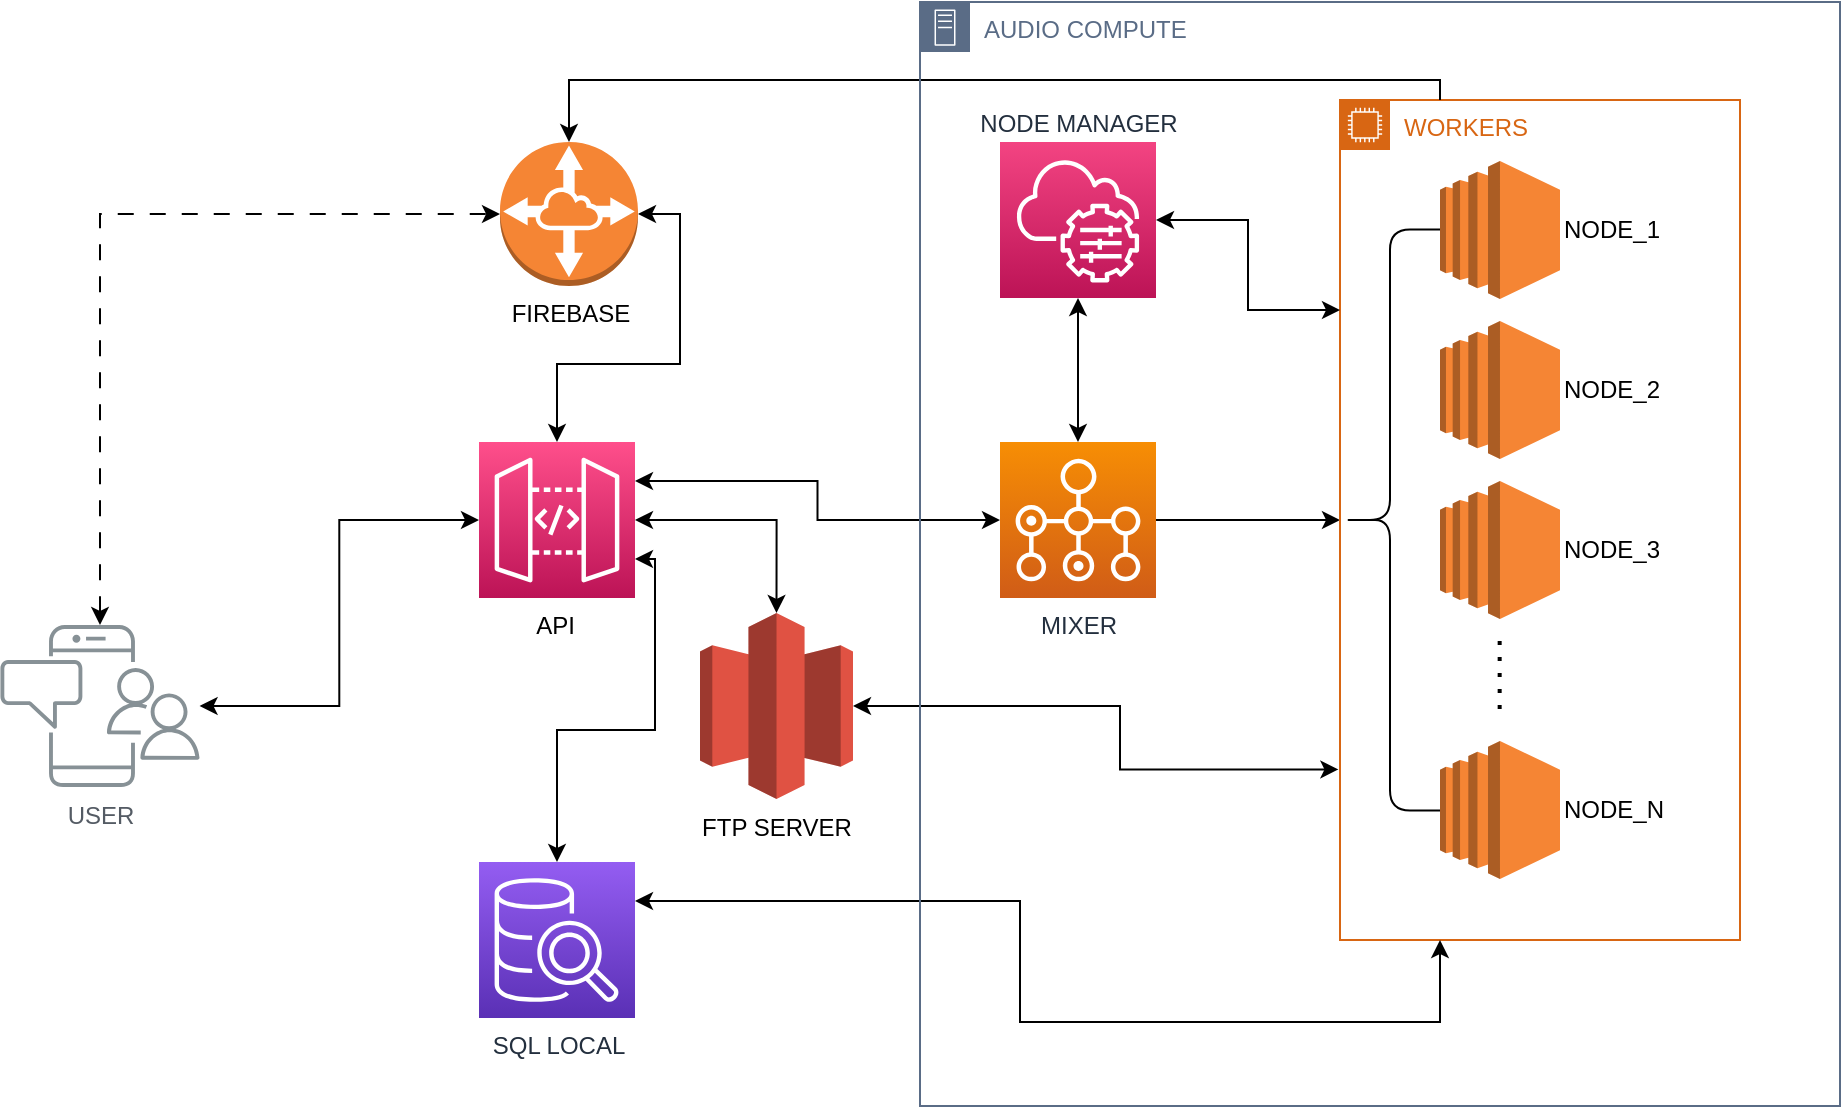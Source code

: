<mxfile version="21.6.5" type="github">
  <diagram id="Ht1M8jgEwFfnCIfOTk4-" name="Page-1">
    <mxGraphModel dx="1195" dy="657" grid="1" gridSize="10" guides="1" tooltips="1" connect="1" arrows="1" fold="1" page="1" pageScale="1" pageWidth="1169" pageHeight="827" math="0" shadow="0">
      <root>
        <mxCell id="0" />
        <mxCell id="1" parent="0" />
        <mxCell id="yVkXxg63BZ7VD3meYh8e-27" value="MIXER&lt;br&gt;" style="sketch=0;points=[[0,0,0],[0.25,0,0],[0.5,0,0],[0.75,0,0],[1,0,0],[0,1,0],[0.25,1,0],[0.5,1,0],[0.75,1,0],[1,1,0],[0,0.25,0],[0,0.5,0],[0,0.75,0],[1,0.25,0],[1,0.5,0],[1,0.75,0]];outlineConnect=0;fontColor=#232F3E;gradientColor=#F78E04;gradientDirection=north;fillColor=#D05C17;strokeColor=#ffffff;dashed=0;verticalLabelPosition=bottom;verticalAlign=top;align=center;html=1;fontSize=12;fontStyle=0;aspect=fixed;shape=mxgraph.aws4.resourceIcon;resIcon=mxgraph.aws4.batch;movable=1;resizable=1;rotatable=1;deletable=1;editable=1;locked=0;connectable=1;" vertex="1" parent="1">
          <mxGeometry x="610" y="250" width="78" height="78" as="geometry" />
        </mxCell>
        <mxCell id="UEzPUAAOIrF-is8g5C7q-110" value="USER" style="outlineConnect=0;gradientColor=none;fontColor=#545B64;strokeColor=none;fillColor=#879196;dashed=0;verticalLabelPosition=bottom;verticalAlign=top;align=center;html=1;fontSize=12;fontStyle=0;aspect=fixed;shape=mxgraph.aws4.illustration_notification;pointerEvents=1;labelBackgroundColor=#ffffff;" parent="1" vertex="1">
          <mxGeometry x="110" y="341.5" width="100" height="81" as="geometry" />
        </mxCell>
        <object label="API&amp;nbsp;" Text="qwerqwerqwrq" id="yVkXxg63BZ7VD3meYh8e-3">
          <mxCell style="sketch=0;points=[[0,0,0],[0.25,0,0],[0.5,0,0],[0.75,0,0],[1,0,0],[0,1,0],[0.25,1,0],[0.5,1,0],[0.75,1,0],[1,1,0],[0,0.25,0],[0,0.5,0],[0,0.75,0],[1,0.25,0],[1,0.5,0],[1,0.75,0]];outlineConnect=0;gradientColor=#FF4F8B;gradientDirection=north;fillColor=#BC1356;strokeColor=#ffffff;dashed=0;verticalLabelPosition=bottom;verticalAlign=top;align=center;aspect=fixed;shape=mxgraph.aws4.resourceIcon;resIcon=mxgraph.aws4.api_gateway;horizontal=1;html=1;" vertex="1" parent="1">
            <mxGeometry x="349.5" y="250" width="78" height="78" as="geometry" />
          </mxCell>
        </object>
        <mxCell id="yVkXxg63BZ7VD3meYh8e-8" value="" style="endArrow=classic;html=1;rounded=0;entryX=0;entryY=0.5;entryDx=0;entryDy=0;entryPerimeter=0;edgeStyle=orthogonalEdgeStyle;startArrow=classic;startFill=1;" edge="1" parent="1" source="UEzPUAAOIrF-is8g5C7q-110" target="yVkXxg63BZ7VD3meYh8e-3">
          <mxGeometry width="50" height="50" relative="1" as="geometry">
            <mxPoint x="509.5" y="320" as="sourcePoint" />
            <mxPoint x="559.5" y="270" as="targetPoint" />
          </mxGeometry>
        </mxCell>
        <mxCell id="yVkXxg63BZ7VD3meYh8e-17" value="SQL LOCAL" style="sketch=0;points=[[0,0,0],[0.25,0,0],[0.5,0,0],[0.75,0,0],[1,0,0],[0,1,0],[0.25,1,0],[0.5,1,0],[0.75,1,0],[1,1,0],[0,0.25,0],[0,0.5,0],[0,0.75,0],[1,0.25,0],[1,0.5,0],[1,0.75,0]];outlineConnect=0;fontColor=#232F3E;gradientColor=#945DF2;gradientDirection=north;fillColor=#5A30B5;strokeColor=#ffffff;dashed=0;verticalLabelPosition=bottom;verticalAlign=top;align=center;html=1;fontSize=12;fontStyle=0;aspect=fixed;shape=mxgraph.aws4.resourceIcon;resIcon=mxgraph.aws4.sql_workbench;" vertex="1" parent="1">
          <mxGeometry x="349.5" y="460" width="78" height="78" as="geometry" />
        </mxCell>
        <mxCell id="yVkXxg63BZ7VD3meYh8e-20" value="" style="endArrow=classic;html=1;rounded=0;entryX=0.5;entryY=0;entryDx=0;entryDy=0;entryPerimeter=0;exitX=1;exitY=0.75;exitDx=0;exitDy=0;exitPerimeter=0;edgeStyle=orthogonalEdgeStyle;startArrow=classic;startFill=1;" edge="1" parent="1" source="yVkXxg63BZ7VD3meYh8e-3" target="yVkXxg63BZ7VD3meYh8e-17">
          <mxGeometry width="50" height="50" relative="1" as="geometry">
            <mxPoint x="559.5" y="270" as="sourcePoint" />
            <mxPoint x="509.5" y="320" as="targetPoint" />
          </mxGeometry>
        </mxCell>
        <mxCell id="yVkXxg63BZ7VD3meYh8e-23" value="" style="edgeStyle=orthogonalEdgeStyle;orthogonalLoop=2;jettySize=auto;html=1;rounded=0;exitX=1;exitY=0.5;exitDx=0;exitDy=0;exitPerimeter=0;startArrow=classic;startFill=1;entryX=0.5;entryY=0;entryDx=0;entryDy=0;entryPerimeter=0;" edge="1" parent="1" source="yVkXxg63BZ7VD3meYh8e-3" target="yVkXxg63BZ7VD3meYh8e-47">
          <mxGeometry width="80" relative="1" as="geometry">
            <mxPoint x="529.5" y="300" as="sourcePoint" />
            <mxPoint x="488" y="420.021" as="targetPoint" />
          </mxGeometry>
        </mxCell>
        <mxCell id="yVkXxg63BZ7VD3meYh8e-24" value="FIREBASE&lt;br&gt;" style="outlineConnect=0;dashed=0;verticalLabelPosition=bottom;verticalAlign=top;align=center;html=1;shape=mxgraph.aws3.vpc_peering;fillColor=#F58534;gradientColor=none;" vertex="1" parent="1">
          <mxGeometry x="360" y="100" width="69" height="72" as="geometry" />
        </mxCell>
        <mxCell id="yVkXxg63BZ7VD3meYh8e-25" value="" style="endArrow=classic;startArrow=classic;html=1;rounded=0;entryX=1;entryY=0.5;entryDx=0;entryDy=0;entryPerimeter=0;exitX=0.5;exitY=0;exitDx=0;exitDy=0;exitPerimeter=0;edgeStyle=orthogonalEdgeStyle;" edge="1" parent="1" source="yVkXxg63BZ7VD3meYh8e-3" target="yVkXxg63BZ7VD3meYh8e-24">
          <mxGeometry width="50" height="50" relative="1" as="geometry">
            <mxPoint x="509.5" y="320" as="sourcePoint" />
            <mxPoint x="559.5" y="270" as="targetPoint" />
            <Array as="points">
              <mxPoint x="389" y="211" />
              <mxPoint x="450" y="211" />
              <mxPoint x="450" y="136" />
            </Array>
          </mxGeometry>
        </mxCell>
        <mxCell id="yVkXxg63BZ7VD3meYh8e-26" value="" style="endArrow=classic;startArrow=classic;html=1;rounded=0;edgeStyle=orthogonalEdgeStyle;entryX=0;entryY=0.5;entryDx=0;entryDy=0;entryPerimeter=0;dashed=1;dashPattern=8 8;" edge="1" parent="1" source="UEzPUAAOIrF-is8g5C7q-110" target="yVkXxg63BZ7VD3meYh8e-24">
          <mxGeometry width="50" height="50" relative="1" as="geometry">
            <mxPoint x="509.5" y="320" as="sourcePoint" />
            <mxPoint x="170" y="150" as="targetPoint" />
            <Array as="points">
              <mxPoint x="160" y="136" />
            </Array>
          </mxGeometry>
        </mxCell>
        <mxCell id="yVkXxg63BZ7VD3meYh8e-37" value="" style="edgeStyle=orthogonalEdgeStyle;rounded=0;orthogonalLoop=1;jettySize=auto;html=1;entryX=0;entryY=0.5;entryDx=0;entryDy=0;" edge="1" parent="1" source="yVkXxg63BZ7VD3meYh8e-27" target="yVkXxg63BZ7VD3meYh8e-29">
          <mxGeometry relative="1" as="geometry">
            <Array as="points">
              <mxPoint x="720" y="289" />
              <mxPoint x="720" y="289" />
            </Array>
          </mxGeometry>
        </mxCell>
        <mxCell id="yVkXxg63BZ7VD3meYh8e-28" value="" style="edgeStyle=orthogonalEdgeStyle;orthogonalLoop=1;jettySize=auto;html=1;rounded=0;exitX=1;exitY=0.25;exitDx=0;exitDy=0;exitPerimeter=0;entryX=0;entryY=0.5;entryDx=0;entryDy=0;entryPerimeter=0;startArrow=classic;startFill=1;" edge="1" parent="1" source="yVkXxg63BZ7VD3meYh8e-3" target="yVkXxg63BZ7VD3meYh8e-27">
          <mxGeometry width="80" relative="1" as="geometry">
            <mxPoint x="450" y="270" as="sourcePoint" />
            <mxPoint x="530" y="270" as="targetPoint" />
          </mxGeometry>
        </mxCell>
        <mxCell id="yVkXxg63BZ7VD3meYh8e-29" value="WORKERS&lt;br&gt;" style="points=[[0,0],[0.25,0],[0.5,0],[0.75,0],[1,0],[1,0.25],[1,0.5],[1,0.75],[1,1],[0.75,1],[0.5,1],[0.25,1],[0,1],[0,0.75],[0,0.5],[0,0.25]];outlineConnect=0;gradientColor=none;html=1;whiteSpace=wrap;fontSize=12;fontStyle=0;container=1;pointerEvents=0;collapsible=0;recursiveResize=0;shape=mxgraph.aws4.group;grIcon=mxgraph.aws4.group_ec2_instance_contents;strokeColor=#D86613;fillColor=none;verticalAlign=top;align=left;spacingLeft=30;fontColor=#D86613;dashed=0;" vertex="1" parent="1">
          <mxGeometry x="780" y="79" width="200" height="420" as="geometry" />
        </mxCell>
        <mxCell id="yVkXxg63BZ7VD3meYh8e-32" value="NODE_1" style="outlineConnect=0;dashed=0;verticalLabelPosition=middle;verticalAlign=middle;align=left;html=1;shape=mxgraph.aws3.ec2;fillColor=#F58534;gradientColor=none;horizontal=1;labelPosition=right;" vertex="1" parent="yVkXxg63BZ7VD3meYh8e-29">
          <mxGeometry x="50" y="30.5" width="60" height="69" as="geometry" />
        </mxCell>
        <mxCell id="yVkXxg63BZ7VD3meYh8e-33" value="NODE_2" style="outlineConnect=0;dashed=0;verticalLabelPosition=middle;verticalAlign=middle;align=left;html=1;shape=mxgraph.aws3.ec2;fillColor=#F58534;gradientColor=none;horizontal=1;labelPosition=right;" vertex="1" parent="yVkXxg63BZ7VD3meYh8e-29">
          <mxGeometry x="50" y="110.5" width="60" height="69" as="geometry" />
        </mxCell>
        <mxCell id="yVkXxg63BZ7VD3meYh8e-34" value="NODE_3" style="outlineConnect=0;dashed=0;verticalLabelPosition=middle;verticalAlign=middle;align=left;html=1;shape=mxgraph.aws3.ec2;fillColor=#F58534;gradientColor=none;horizontal=1;labelPosition=right;" vertex="1" parent="yVkXxg63BZ7VD3meYh8e-29">
          <mxGeometry x="50" y="190.5" width="60" height="69" as="geometry" />
        </mxCell>
        <mxCell id="yVkXxg63BZ7VD3meYh8e-35" value="NODE_N" style="outlineConnect=0;dashed=0;verticalLabelPosition=middle;verticalAlign=middle;align=left;html=1;shape=mxgraph.aws3.ec2;fillColor=#F58534;gradientColor=none;horizontal=1;labelPosition=right;" vertex="1" parent="yVkXxg63BZ7VD3meYh8e-29">
          <mxGeometry x="50" y="320.5" width="60" height="69" as="geometry" />
        </mxCell>
        <mxCell id="yVkXxg63BZ7VD3meYh8e-36" value="" style="endArrow=none;dashed=1;html=1;dashPattern=1 3;strokeWidth=2;rounded=0;" edge="1" parent="yVkXxg63BZ7VD3meYh8e-29">
          <mxGeometry width="50" height="50" relative="1" as="geometry">
            <mxPoint x="79.83" y="270.5" as="sourcePoint" />
            <mxPoint x="79.83" y="310.5" as="targetPoint" />
            <Array as="points">
              <mxPoint x="79.83" y="290.5" />
            </Array>
          </mxGeometry>
        </mxCell>
        <mxCell id="yVkXxg63BZ7VD3meYh8e-42" value="NODE MANAGER&lt;br&gt;" style="sketch=0;points=[[0,0,0],[0.25,0,0],[0.5,0,0],[0.75,0,0],[1,0,0],[0,1,0],[0.25,1,0],[0.5,1,0],[0.75,1,0],[1,1,0],[0,0.25,0],[0,0.5,0],[0,0.75,0],[1,0.25,0],[1,0.5,0],[1,0.75,0]];points=[[0,0,0],[0.25,0,0],[0.5,0,0],[0.75,0,0],[1,0,0],[0,1,0],[0.25,1,0],[0.5,1,0],[0.75,1,0],[1,1,0],[0,0.25,0],[0,0.5,0],[0,0.75,0],[1,0.25,0],[1,0.5,0],[1,0.75,0]];outlineConnect=0;fontColor=#232F3E;gradientColor=#F34482;gradientDirection=north;fillColor=#BC1356;strokeColor=#ffffff;dashed=0;verticalLabelPosition=top;verticalAlign=bottom;align=center;html=1;fontSize=12;fontStyle=0;aspect=fixed;shape=mxgraph.aws4.resourceIcon;resIcon=mxgraph.aws4.systems_manager;labelPosition=center;" vertex="1" parent="1">
          <mxGeometry x="610" y="100" width="78" height="78" as="geometry" />
        </mxCell>
        <mxCell id="yVkXxg63BZ7VD3meYh8e-43" value="" style="endArrow=classic;startArrow=classic;html=1;rounded=0;entryX=0.5;entryY=1;entryDx=0;entryDy=0;entryPerimeter=0;exitX=0.5;exitY=0;exitDx=0;exitDy=0;exitPerimeter=0;" edge="1" parent="1" source="yVkXxg63BZ7VD3meYh8e-27" target="yVkXxg63BZ7VD3meYh8e-42">
          <mxGeometry width="50" height="50" relative="1" as="geometry">
            <mxPoint x="490" y="320" as="sourcePoint" />
            <mxPoint x="540" y="270" as="targetPoint" />
          </mxGeometry>
        </mxCell>
        <mxCell id="yVkXxg63BZ7VD3meYh8e-44" value="" style="endArrow=classic;startArrow=classic;html=1;rounded=0;entryX=1;entryY=0.5;entryDx=0;entryDy=0;entryPerimeter=0;exitX=0;exitY=0.25;exitDx=0;exitDy=0;edgeStyle=orthogonalEdgeStyle;" edge="1" parent="1" source="yVkXxg63BZ7VD3meYh8e-29" target="yVkXxg63BZ7VD3meYh8e-42">
          <mxGeometry width="50" height="50" relative="1" as="geometry">
            <mxPoint x="490" y="320" as="sourcePoint" />
            <mxPoint x="540" y="270" as="targetPoint" />
          </mxGeometry>
        </mxCell>
        <mxCell id="yVkXxg63BZ7VD3meYh8e-45" value="" style="endArrow=classic;startArrow=classic;html=1;rounded=0;exitX=1;exitY=0.25;exitDx=0;exitDy=0;exitPerimeter=0;entryX=0.25;entryY=1;entryDx=0;entryDy=0;edgeStyle=orthogonalEdgeStyle;" edge="1" parent="1" source="yVkXxg63BZ7VD3meYh8e-17" target="yVkXxg63BZ7VD3meYh8e-29">
          <mxGeometry width="50" height="50" relative="1" as="geometry">
            <mxPoint x="460" y="320" as="sourcePoint" />
            <mxPoint x="510" y="270" as="targetPoint" />
            <Array as="points">
              <mxPoint x="620" y="480" />
              <mxPoint x="620" y="540" />
              <mxPoint x="830" y="540" />
            </Array>
          </mxGeometry>
        </mxCell>
        <mxCell id="yVkXxg63BZ7VD3meYh8e-46" value="" style="endArrow=classic;startArrow=classic;html=1;rounded=0;edgeStyle=elbowEdgeStyle;entryX=1;entryY=0.5;entryDx=0;entryDy=0;entryPerimeter=0;exitX=-0.004;exitY=0.797;exitDx=0;exitDy=0;exitPerimeter=0;" edge="1" parent="1" source="yVkXxg63BZ7VD3meYh8e-29" target="yVkXxg63BZ7VD3meYh8e-47">
          <mxGeometry width="50" height="50" relative="1" as="geometry">
            <mxPoint x="850" y="512.5" as="sourcePoint" />
            <mxPoint x="526.5" y="440" as="targetPoint" />
            <Array as="points">
              <mxPoint x="670" y="470" />
            </Array>
          </mxGeometry>
        </mxCell>
        <mxCell id="yVkXxg63BZ7VD3meYh8e-47" value="FTP SERVER&lt;br&gt;" style="outlineConnect=0;dashed=0;verticalLabelPosition=bottom;verticalAlign=top;align=center;html=1;shape=mxgraph.aws3.glacier;fillColor=#E05243;gradientColor=none;" vertex="1" parent="1">
          <mxGeometry x="460" y="335.5" width="76.5" height="93" as="geometry" />
        </mxCell>
        <mxCell id="yVkXxg63BZ7VD3meYh8e-50" value="" style="endArrow=classic;html=1;rounded=0;entryX=0.5;entryY=0;entryDx=0;entryDy=0;entryPerimeter=0;exitX=0.25;exitY=0;exitDx=0;exitDy=0;edgeStyle=orthogonalEdgeStyle;" edge="1" parent="1" source="yVkXxg63BZ7VD3meYh8e-29" target="yVkXxg63BZ7VD3meYh8e-24">
          <mxGeometry width="50" height="50" relative="1" as="geometry">
            <mxPoint x="570" y="50" as="sourcePoint" />
            <mxPoint x="620" as="targetPoint" />
          </mxGeometry>
        </mxCell>
        <mxCell id="yVkXxg63BZ7VD3meYh8e-54" value="AUDIO COMPUTE&lt;br&gt;" style="points=[[0,0],[0.25,0],[0.5,0],[0.75,0],[1,0],[1,0.25],[1,0.5],[1,0.75],[1,1],[0.75,1],[0.5,1],[0.25,1],[0,1],[0,0.75],[0,0.5],[0,0.25]];outlineConnect=0;gradientColor=none;html=1;whiteSpace=wrap;fontSize=12;fontStyle=0;container=1;pointerEvents=0;collapsible=0;recursiveResize=0;shape=mxgraph.aws4.group;grIcon=mxgraph.aws4.group_on_premise;strokeColor=#5A6C86;fillColor=none;verticalAlign=top;align=left;spacingLeft=30;fontColor=#5A6C86;dashed=0;" vertex="1" parent="1">
          <mxGeometry x="570" y="30" width="460" height="552" as="geometry" />
        </mxCell>
        <mxCell id="yVkXxg63BZ7VD3meYh8e-56" value="" style="shape=curlyBracket;whiteSpace=wrap;html=1;rounded=1;labelPosition=left;verticalLabelPosition=middle;align=right;verticalAlign=middle;size=0.5;" vertex="1" parent="yVkXxg63BZ7VD3meYh8e-54">
          <mxGeometry x="210" y="113.75" width="50" height="290.5" as="geometry" />
        </mxCell>
      </root>
    </mxGraphModel>
  </diagram>
</mxfile>
